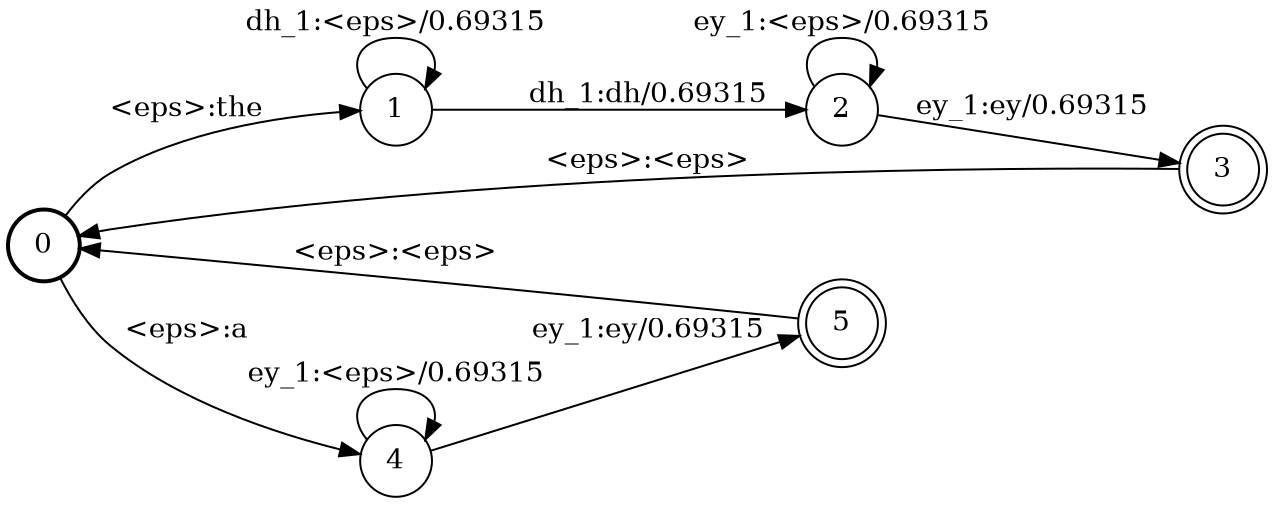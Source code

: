 digraph FST {
rankdir = LR;
size = "8.5,11";
center = 1;
orientation = Portrait;
ranksep = "0.4";
nodesep = "0.25";
0 [label = "0", shape = circle, style = bold, fontsize = 14]
	0 -> 1 [label = "<eps>:the", fontsize = 14];
	0 -> 4 [label = "<eps>:a", fontsize = 14];
1 [label = "1", shape = circle, style = solid, fontsize = 14]
	1 -> 1 [label = "dh_1:<eps>/0.69315", fontsize = 14];
	1 -> 2 [label = "dh_1:dh/0.69315", fontsize = 14];
2 [label = "2", shape = circle, style = solid, fontsize = 14]
	2 -> 2 [label = "ey_1:<eps>/0.69315", fontsize = 14];
	2 -> 3 [label = "ey_1:ey/0.69315", fontsize = 14];
3 [label = "3", shape = doublecircle, style = solid, fontsize = 14]
	3 -> 0 [label = "<eps>:<eps>", fontsize = 14];
4 [label = "4", shape = circle, style = solid, fontsize = 14]
	4 -> 4 [label = "ey_1:<eps>/0.69315", fontsize = 14];
	4 -> 5 [label = "ey_1:ey/0.69315", fontsize = 14];
5 [label = "5", shape = doublecircle, style = solid, fontsize = 14]
	5 -> 0 [label = "<eps>:<eps>", fontsize = 14];
}
